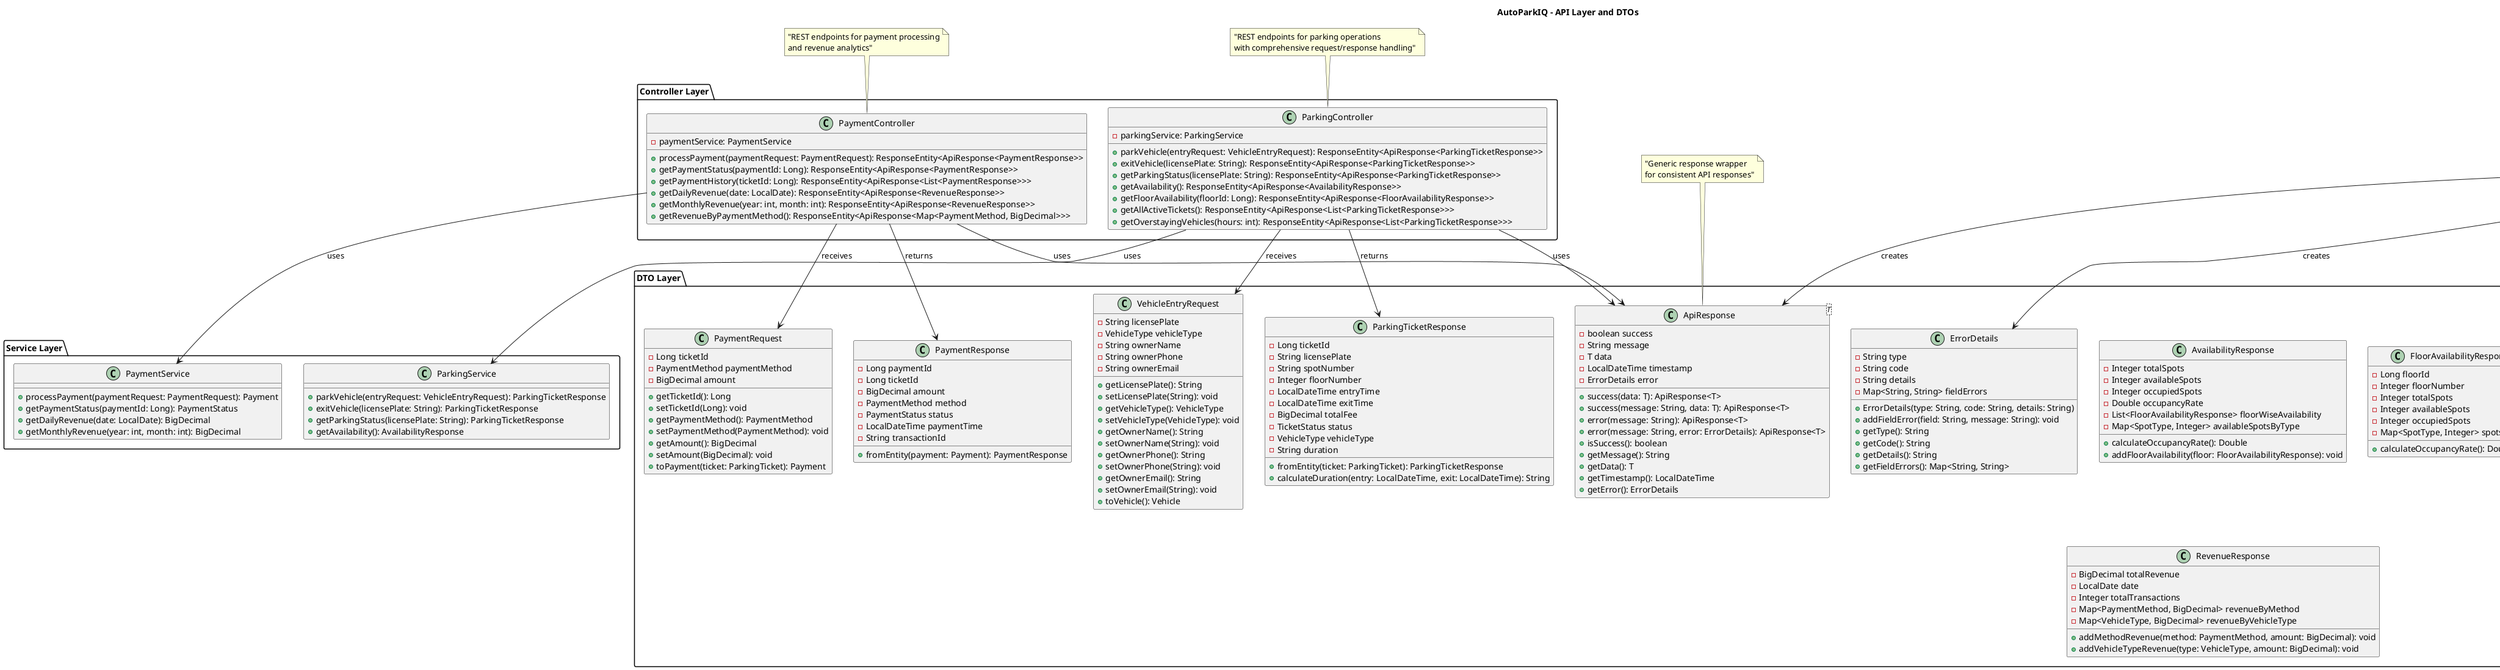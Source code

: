 @startuml AutoParkIQ_API_Layer

!define CLASS class
!define INTERFACE interface

title AutoParkIQ - API Layer and DTOs

package "Controller Layer" {
    class ParkingController {
        -parkingService: ParkingService
        +parkVehicle(entryRequest: VehicleEntryRequest): ResponseEntity<ApiResponse<ParkingTicketResponse>>
        +exitVehicle(licensePlate: String): ResponseEntity<ApiResponse<ParkingTicketResponse>>
        +getParkingStatus(licensePlate: String): ResponseEntity<ApiResponse<ParkingTicketResponse>>
        +getAvailability(): ResponseEntity<ApiResponse<AvailabilityResponse>>
        +getFloorAvailability(floorId: Long): ResponseEntity<ApiResponse<FloorAvailabilityResponse>>
        +getAllActiveTickets(): ResponseEntity<ApiResponse<List<ParkingTicketResponse>>>
        +getOverstayingVehicles(hours: int): ResponseEntity<ApiResponse<List<ParkingTicketResponse>>>
    }

    class PaymentController {
        -paymentService: PaymentService
        +processPayment(paymentRequest: PaymentRequest): ResponseEntity<ApiResponse<PaymentResponse>>
        +getPaymentStatus(paymentId: Long): ResponseEntity<ApiResponse<PaymentResponse>>
        +getPaymentHistory(ticketId: Long): ResponseEntity<ApiResponse<List<PaymentResponse>>>
        +getDailyRevenue(date: LocalDate): ResponseEntity<ApiResponse<RevenueResponse>>
        +getMonthlyRevenue(year: int, month: int): ResponseEntity<ApiResponse<RevenueResponse>>
        +getRevenueByPaymentMethod(): ResponseEntity<ApiResponse<Map<PaymentMethod, BigDecimal>>>
    }
}

package "DTO Layer" {
    class ApiResponse<T> {
        -boolean success
        -String message
        -T data
        -LocalDateTime timestamp
        -ErrorDetails error
        +success(data: T): ApiResponse<T>
        +success(message: String, data: T): ApiResponse<T>
        +error(message: String): ApiResponse<T>
        +error(message: String, error: ErrorDetails): ApiResponse<T>
        +isSuccess(): boolean
        +getMessage(): String
        +getData(): T
        +getTimestamp(): LocalDateTime
        +getError(): ErrorDetails
    }

    class VehicleEntryRequest {
        -String licensePlate
        -VehicleType vehicleType
        -String ownerName
        -String ownerPhone
        -String ownerEmail
        +getLicensePlate(): String
        +setLicensePlate(String): void
        +getVehicleType(): VehicleType
        +setVehicleType(VehicleType): void
        +getOwnerName(): String
        +setOwnerName(String): void
        +getOwnerPhone(): String
        +setOwnerPhone(String): void
        +getOwnerEmail(): String
        +setOwnerEmail(String): void
        +toVehicle(): Vehicle
    }

    class PaymentRequest {
        -Long ticketId
        -PaymentMethod paymentMethod
        -BigDecimal amount
        +getTicketId(): Long
        +setTicketId(Long): void
        +getPaymentMethod(): PaymentMethod
        +setPaymentMethod(PaymentMethod): void
        +getAmount(): BigDecimal
        +setAmount(BigDecimal): void
        +toPayment(ticket: ParkingTicket): Payment
    }

    class ParkingTicketResponse {
        -Long ticketId
        -String licensePlate
        -String spotNumber
        -Integer floorNumber
        -LocalDateTime entryTime
        -LocalDateTime exitTime
        -BigDecimal totalFee
        -TicketStatus status
        -VehicleType vehicleType
        -String duration
        +fromEntity(ticket: ParkingTicket): ParkingTicketResponse
        +calculateDuration(entry: LocalDateTime, exit: LocalDateTime): String
    }

    class PaymentResponse {
        -Long paymentId
        -Long ticketId
        -BigDecimal amount
        -PaymentMethod method
        -PaymentStatus status
        -LocalDateTime paymentTime
        -String transactionId
        +fromEntity(payment: Payment): PaymentResponse
    }

    class AvailabilityResponse {
        -Integer totalSpots
        -Integer availableSpots
        -Integer occupiedSpots
        -Double occupancyRate
        -List<FloorAvailabilityResponse> floorWiseAvailability
        -Map<SpotType, Integer> availableSpotsByType
        +calculateOccupancyRate(): Double
        +addFloorAvailability(floor: FloorAvailabilityResponse): void
    }

    class FloorAvailabilityResponse {
        -Long floorId
        -Integer floorNumber
        -Integer totalSpots
        -Integer availableSpots
        -Integer occupiedSpots
        -Map<SpotType, Integer> spotsByType
        +calculateOccupancyRate(): Double
    }

    class RevenueResponse {
        -BigDecimal totalRevenue
        -LocalDate date
        -Integer totalTransactions
        -Map<PaymentMethod, BigDecimal> revenueByMethod
        -Map<VehicleType, BigDecimal> revenueByVehicleType
        +addMethodRevenue(method: PaymentMethod, amount: BigDecimal): void
        +addVehicleTypeRevenue(type: VehicleType, amount: BigDecimal): void
    }

    class ErrorDetails {
        -String type
        -String code
        -String details
        -Map<String, String> fieldErrors
        +ErrorDetails(type: String, code: String, details: String)
        +addFieldError(field: String, message: String): void
        +getType(): String
        +getCode(): String
        +getDetails(): String
        +getFieldErrors(): Map<String, String>
    }
}

package "Exception Layer" {
    class GlobalExceptionHandler {
        +handleParkingException(ex: ParkingException): ResponseEntity<ApiResponse<Void>>
        +handleResourceNotFoundException(ex: ResourceNotFoundException): ResponseEntity<ApiResponse<Void>>
        +handleValidationException(ex: MethodArgumentNotValidException): ResponseEntity<ApiResponse<Void>>
        +handleConstraintViolationException(ex: ConstraintViolationException): ResponseEntity<ApiResponse<Void>>
        +handleGeneralException(ex: Exception): ResponseEntity<ApiResponse<Void>>
        -createErrorResponse(message: String, type: String, code: String): ApiResponse<Void>
        -extractFieldErrors(bindingResult: BindingResult): Map<String, String>
    }

    class ParkingException {
        +ParkingException(message: String)
        +ParkingException(message: String, cause: Throwable)
    }

    class ResourceNotFoundException {
        +ResourceNotFoundException(message: String)
        +ResourceNotFoundException(resource: String, field: String, value: Object)
    }
}

package "Service Layer" {
    class ParkingService {
        +parkVehicle(entryRequest: VehicleEntryRequest): ParkingTicketResponse
        +exitVehicle(licensePlate: String): ParkingTicketResponse
        +getParkingStatus(licensePlate: String): ParkingTicketResponse
        +getAvailability(): AvailabilityResponse
    }

    class PaymentService {
        +processPayment(paymentRequest: PaymentRequest): Payment
        +getPaymentStatus(paymentId: Long): PaymentStatus
        +getDailyRevenue(date: LocalDate): BigDecimal
        +getMonthlyRevenue(year: int, month: int): BigDecimal
    }
}

' Controller relationships
ParkingController --> ParkingService : uses
PaymentController --> PaymentService : uses

' DTO relationships
ParkingController --> VehicleEntryRequest : receives
ParkingController --> ParkingTicketResponse : returns
PaymentController --> PaymentRequest : receives
PaymentController --> PaymentResponse : returns

' Generic response wrapper
ParkingController --> ApiResponse : uses
PaymentController --> ApiResponse : uses

' Exception handling
GlobalExceptionHandler --> ParkingException : handles
GlobalExceptionHandler --> ResourceNotFoundException : handles
GlobalExceptionHandler --> ApiResponse : creates
GlobalExceptionHandler --> ErrorDetails : creates

note top of ParkingController : "REST endpoints for parking operations\nwith comprehensive request/response handling"
note top of PaymentController : "REST endpoints for payment processing\nand revenue analytics"
note top of ApiResponse : "Generic response wrapper\nfor consistent API responses"
note top of GlobalExceptionHandler : "Centralized exception handling\nwith structured error responses"

@enduml